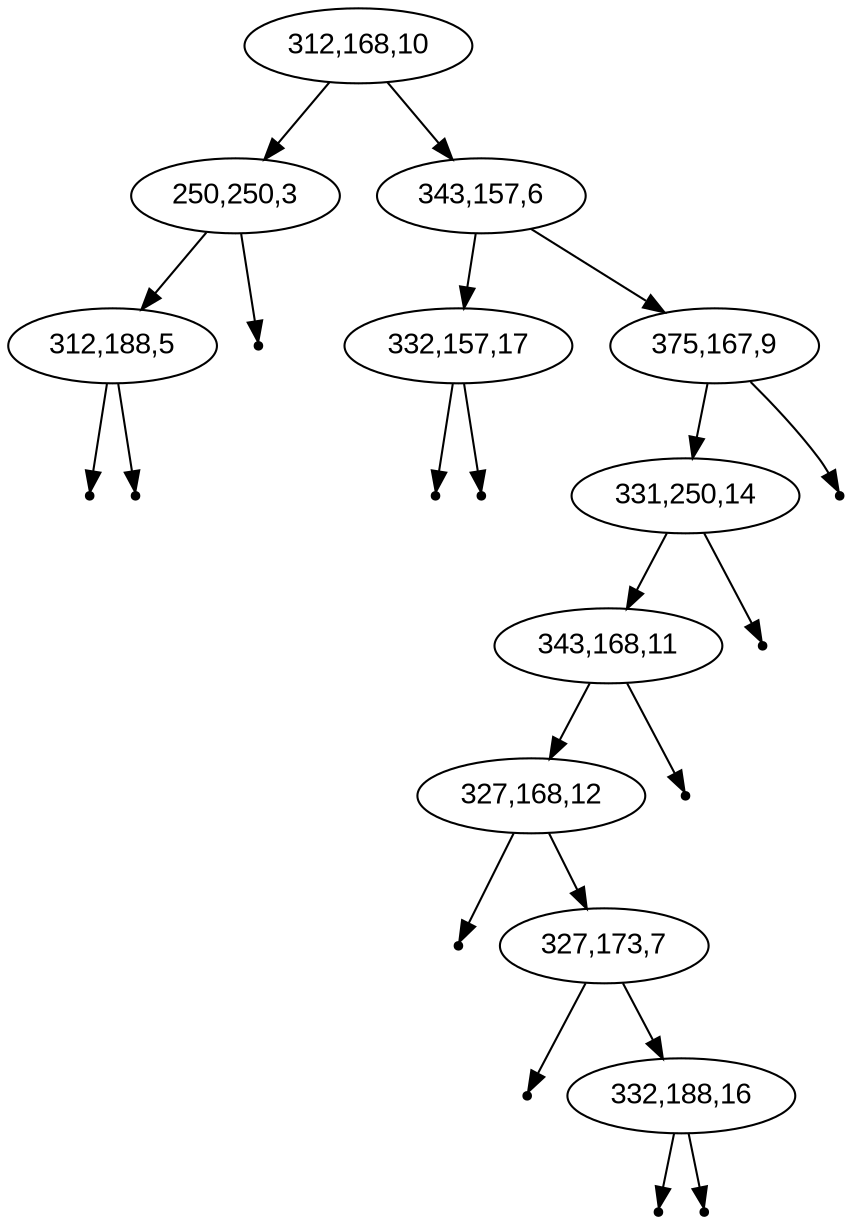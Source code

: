 digraph BST {
    node [fontname="Arial"];
 "312,168,10" -> "250,250,3";
 "250,250,3" -> "312,188,5";
    null38 [shape=point];
   "312,188,5"-> null38;
    null39 [shape=point];
   "312,188,5"-> null39;
    null40 [shape=point];
   "250,250,3"-> null40;
"312,168,10" ->"343,157,6";
 "343,157,6" -> "332,157,17";
    null41 [shape=point];
   "332,157,17"-> null41;
    null42 [shape=point];
   "332,157,17"-> null42;
"343,157,6" ->"375,167,9";
 "375,167,9" -> "331,250,14";
 "331,250,14" -> "343,168,11";
 "343,168,11" -> "327,168,12";
    null43 [shape=point];
   "327,168,12"-> null43;
"327,168,12" ->"327,173,7";
    null44 [shape=point];
   "327,173,7"-> null44;
"327,173,7" ->"332,188,16";
    null45 [shape=point];
   "332,188,16"-> null45;
    null46 [shape=point];
   "332,188,16"-> null46;
    null47 [shape=point];
   "343,168,11"-> null47;
    null48 [shape=point];
   "331,250,14"-> null48;
    null49 [shape=point];
   "375,167,9"-> null49;
}

